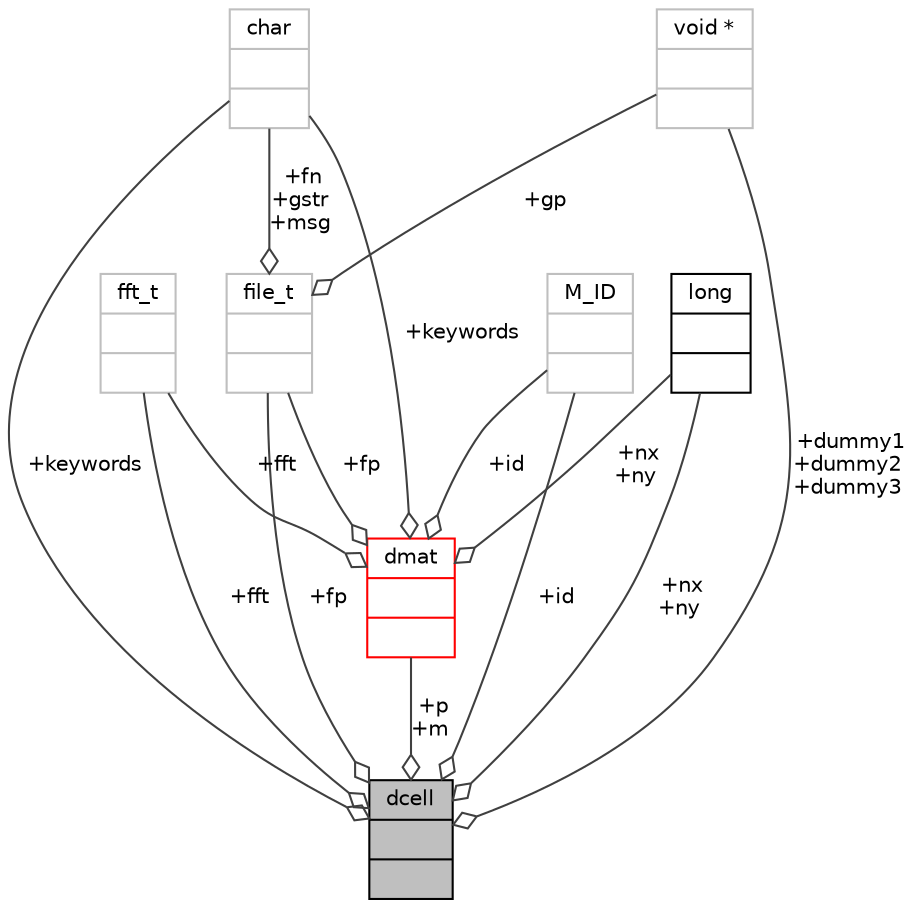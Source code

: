 digraph "dcell"
{
 // INTERACTIVE_SVG=YES
  bgcolor="transparent";
  edge [fontname="Helvetica",fontsize="10",labelfontname="Helvetica",labelfontsize="10"];
  node [fontname="Helvetica",fontsize="10",shape=record];
  Node107 [label="{dcell\n||}",height=0.2,width=0.4,color="black", fillcolor="grey75", style="filled", fontcolor="black"];
  Node108 -> Node107 [color="grey25",fontsize="10",style="solid",label=" +fp" ,arrowhead="odiamond",fontname="Helvetica"];
  Node108 [label="{file_t\n||}",height=0.2,width=0.4,color="grey75"];
  Node109 -> Node108 [color="grey25",fontsize="10",style="solid",label=" +fn\n+gstr\n+msg" ,arrowhead="odiamond",fontname="Helvetica"];
  Node109 [label="{char\n||}",height=0.2,width=0.4,color="grey75"];
  Node111 -> Node108 [color="grey25",fontsize="10",style="solid",label=" +gp" ,arrowhead="odiamond",fontname="Helvetica"];
  Node111 [label="{void *\n||}",height=0.2,width=0.4,color="grey75"];
  Node112 -> Node107 [color="grey25",fontsize="10",style="solid",label=" +fft" ,arrowhead="odiamond",fontname="Helvetica"];
  Node112 [label="{fft_t\n||}",height=0.2,width=0.4,color="grey75"];
  Node109 -> Node107 [color="grey25",fontsize="10",style="solid",label=" +keywords" ,arrowhead="odiamond",fontname="Helvetica"];
  Node115 -> Node107 [color="grey25",fontsize="10",style="solid",label=" +p\n+m" ,arrowhead="odiamond",fontname="Helvetica"];
  Node115 [label="{dmat\n||}",height=0.2,width=0.4,color="red",URL="$d3/d27/structdmat.html"];
  Node108 -> Node115 [color="grey25",fontsize="10",style="solid",label=" +fp" ,arrowhead="odiamond",fontname="Helvetica"];
  Node112 -> Node115 [color="grey25",fontsize="10",style="solid",label=" +fft" ,arrowhead="odiamond",fontname="Helvetica"];
  Node109 -> Node115 [color="grey25",fontsize="10",style="solid",label=" +keywords" ,arrowhead="odiamond",fontname="Helvetica"];
  Node117 -> Node115 [color="grey25",fontsize="10",style="solid",label=" +nx\n+ny" ,arrowhead="odiamond",fontname="Helvetica"];
  Node117 [label="{long\n||}",height=0.2,width=0.4,color="black",URL="$d7/d63/classlong.html"];
  Node121 -> Node115 [color="grey25",fontsize="10",style="solid",label=" +id" ,arrowhead="odiamond",fontname="Helvetica"];
  Node121 [label="{M_ID\n||}",height=0.2,width=0.4,color="grey75"];
  Node117 -> Node107 [color="grey25",fontsize="10",style="solid",label=" +nx\n+ny" ,arrowhead="odiamond",fontname="Helvetica"];
  Node121 -> Node107 [color="grey25",fontsize="10",style="solid",label=" +id" ,arrowhead="odiamond",fontname="Helvetica"];
  Node111 -> Node107 [color="grey25",fontsize="10",style="solid",label=" +dummy1\n+dummy2\n+dummy3" ,arrowhead="odiamond",fontname="Helvetica"];
}
